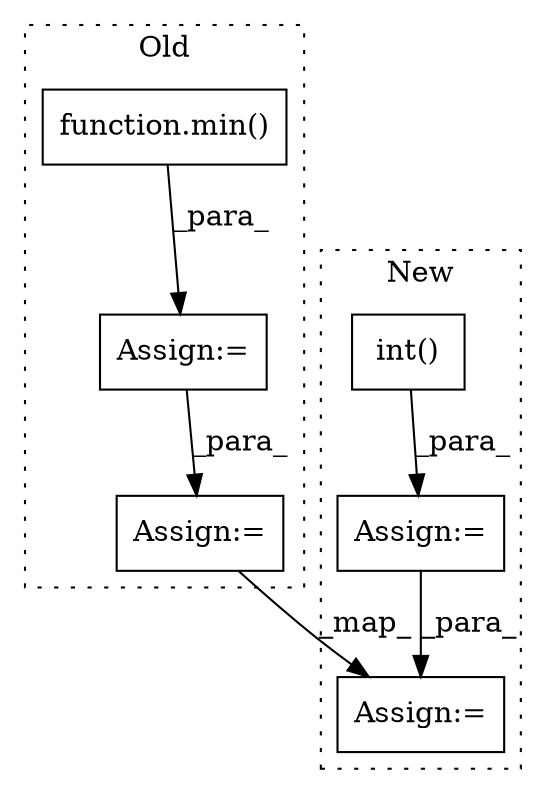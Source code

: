 digraph G {
subgraph cluster0 {
1 [label="function.min()" a="75" s="3531,3568" l="4,1" shape="box"];
3 [label="Assign:=" a="68" s="3586" l="3" shape="box"];
5 [label="Assign:=" a="68" s="3528" l="3" shape="box"];
label = "Old";
style="dotted";
}
subgraph cluster1 {
2 [label="int()" a="75" s="3539" l="54" shape="box"];
4 [label="Assign:=" a="68" s="3663" l="3" shape="box"];
6 [label="Assign:=" a="68" s="3610" l="3" shape="box"];
label = "New";
style="dotted";
}
1 -> 5 [label="_para_"];
2 -> 6 [label="_para_"];
3 -> 4 [label="_map_"];
5 -> 3 [label="_para_"];
6 -> 4 [label="_para_"];
}